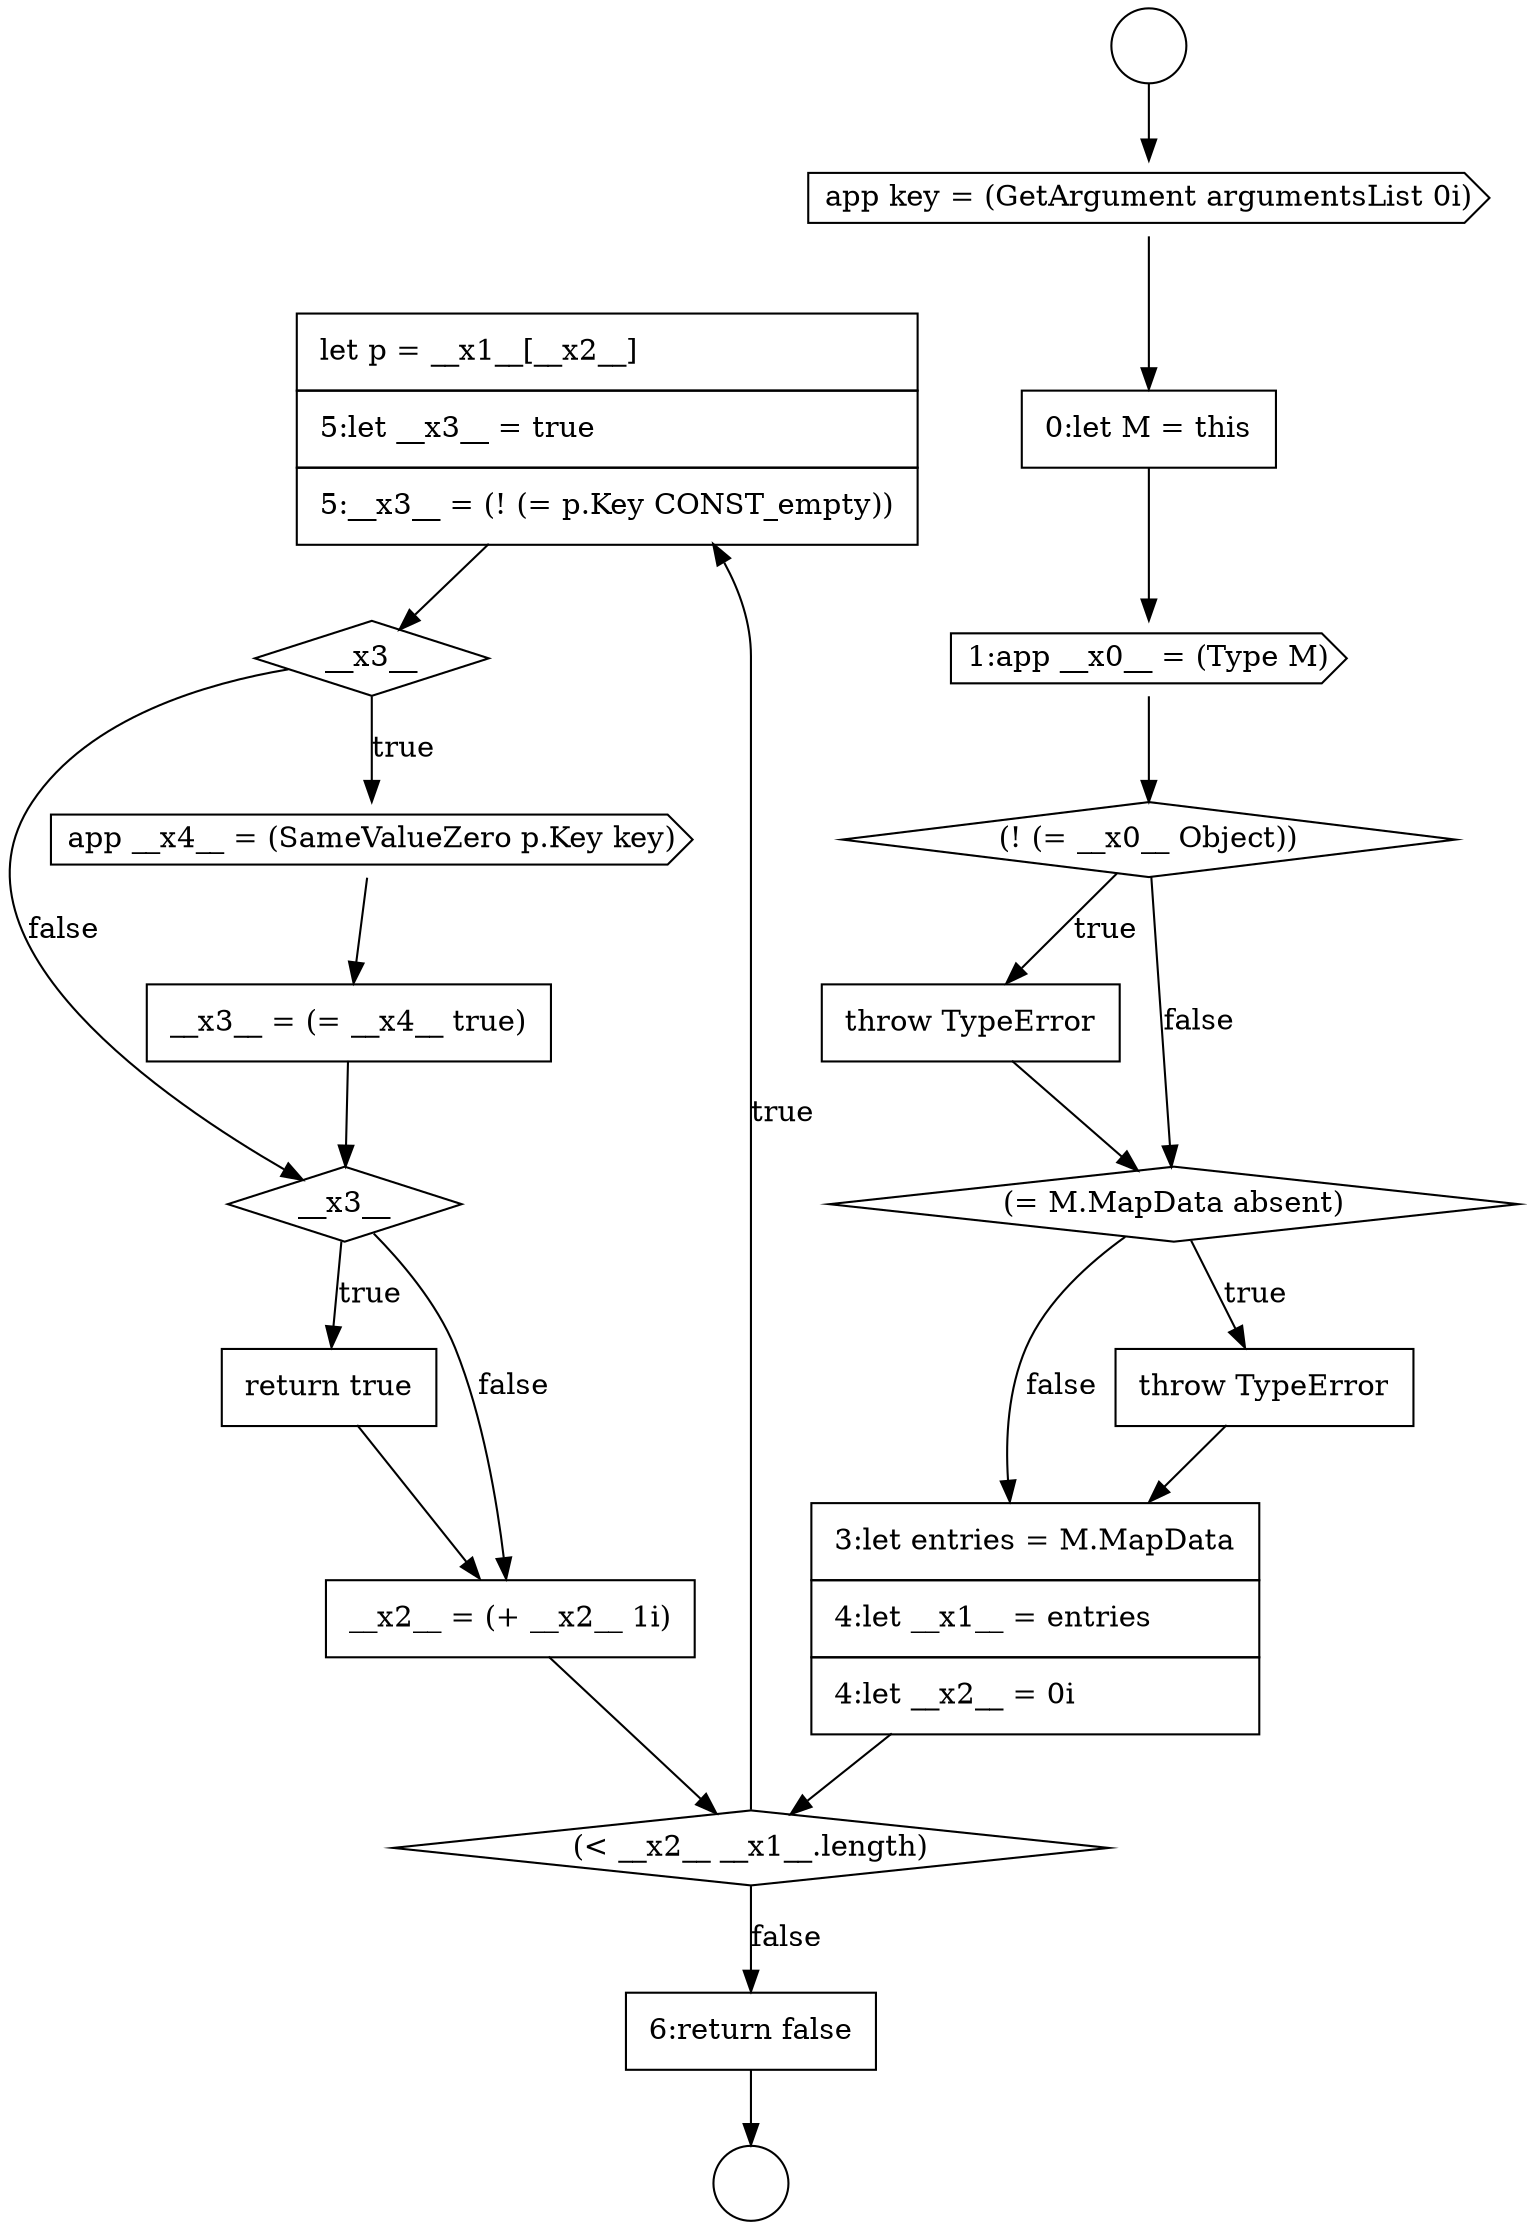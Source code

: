 digraph {
  node15628 [shape=none, margin=0, label=<<font color="black">
    <table border="0" cellborder="1" cellspacing="0" cellpadding="10">
      <tr><td align="left">let p = __x1__[__x2__]</td></tr>
      <tr><td align="left">5:let __x3__ = true</td></tr>
      <tr><td align="left">5:__x3__ = (! (= p.Key CONST_empty))</td></tr>
    </table>
  </font>> color="black" fillcolor="white" style=filled]
  node15632 [shape=diamond, label=<<font color="black">__x3__</font>> color="black" fillcolor="white" style=filled]
  node15633 [shape=none, margin=0, label=<<font color="black">
    <table border="0" cellborder="1" cellspacing="0" cellpadding="10">
      <tr><td align="left">return true</td></tr>
    </table>
  </font>> color="black" fillcolor="white" style=filled]
  node15623 [shape=none, margin=0, label=<<font color="black">
    <table border="0" cellborder="1" cellspacing="0" cellpadding="10">
      <tr><td align="left">throw TypeError</td></tr>
    </table>
  </font>> color="black" fillcolor="white" style=filled]
  node15618 [shape=circle label=" " color="black" fillcolor="white" style=filled]
  node15627 [shape=diamond, label=<<font color="black">(&lt; __x2__ __x1__.length)</font>> color="black" fillcolor="white" style=filled]
  node15631 [shape=none, margin=0, label=<<font color="black">
    <table border="0" cellborder="1" cellspacing="0" cellpadding="10">
      <tr><td align="left">__x3__ = (= __x4__ true)</td></tr>
    </table>
  </font>> color="black" fillcolor="white" style=filled]
  node15624 [shape=diamond, label=<<font color="black">(= M.MapData absent)</font>> color="black" fillcolor="white" style=filled]
  node15630 [shape=cds, label=<<font color="black">app __x4__ = (SameValueZero p.Key key)</font>> color="black" fillcolor="white" style=filled]
  node15626 [shape=none, margin=0, label=<<font color="black">
    <table border="0" cellborder="1" cellspacing="0" cellpadding="10">
      <tr><td align="left">3:let entries = M.MapData</td></tr>
      <tr><td align="left">4:let __x1__ = entries</td></tr>
      <tr><td align="left">4:let __x2__ = 0i</td></tr>
    </table>
  </font>> color="black" fillcolor="white" style=filled]
  node15625 [shape=none, margin=0, label=<<font color="black">
    <table border="0" cellborder="1" cellspacing="0" cellpadding="10">
      <tr><td align="left">throw TypeError</td></tr>
    </table>
  </font>> color="black" fillcolor="white" style=filled]
  node15621 [shape=cds, label=<<font color="black">1:app __x0__ = (Type M)</font>> color="black" fillcolor="white" style=filled]
  node15629 [shape=diamond, label=<<font color="black">__x3__</font>> color="black" fillcolor="white" style=filled]
  node15619 [shape=cds, label=<<font color="black">app key = (GetArgument argumentsList 0i)</font>> color="black" fillcolor="white" style=filled]
  node15634 [shape=none, margin=0, label=<<font color="black">
    <table border="0" cellborder="1" cellspacing="0" cellpadding="10">
      <tr><td align="left">__x2__ = (+ __x2__ 1i)</td></tr>
    </table>
  </font>> color="black" fillcolor="white" style=filled]
  node15620 [shape=none, margin=0, label=<<font color="black">
    <table border="0" cellborder="1" cellspacing="0" cellpadding="10">
      <tr><td align="left">0:let M = this</td></tr>
    </table>
  </font>> color="black" fillcolor="white" style=filled]
  node15635 [shape=none, margin=0, label=<<font color="black">
    <table border="0" cellborder="1" cellspacing="0" cellpadding="10">
      <tr><td align="left">6:return false</td></tr>
    </table>
  </font>> color="black" fillcolor="white" style=filled]
  node15622 [shape=diamond, label=<<font color="black">(! (= __x0__ Object))</font>> color="black" fillcolor="white" style=filled]
  node15617 [shape=circle label=" " color="black" fillcolor="white" style=filled]
  node15633 -> node15634 [ color="black"]
  node15627 -> node15628 [label=<<font color="black">true</font>> color="black"]
  node15627 -> node15635 [label=<<font color="black">false</font>> color="black"]
  node15617 -> node15619 [ color="black"]
  node15624 -> node15625 [label=<<font color="black">true</font>> color="black"]
  node15624 -> node15626 [label=<<font color="black">false</font>> color="black"]
  node15623 -> node15624 [ color="black"]
  node15625 -> node15626 [ color="black"]
  node15632 -> node15633 [label=<<font color="black">true</font>> color="black"]
  node15632 -> node15634 [label=<<font color="black">false</font>> color="black"]
  node15629 -> node15630 [label=<<font color="black">true</font>> color="black"]
  node15629 -> node15632 [label=<<font color="black">false</font>> color="black"]
  node15626 -> node15627 [ color="black"]
  node15631 -> node15632 [ color="black"]
  node15620 -> node15621 [ color="black"]
  node15621 -> node15622 [ color="black"]
  node15622 -> node15623 [label=<<font color="black">true</font>> color="black"]
  node15622 -> node15624 [label=<<font color="black">false</font>> color="black"]
  node15628 -> node15629 [ color="black"]
  node15630 -> node15631 [ color="black"]
  node15619 -> node15620 [ color="black"]
  node15635 -> node15618 [ color="black"]
  node15634 -> node15627 [ color="black"]
}
